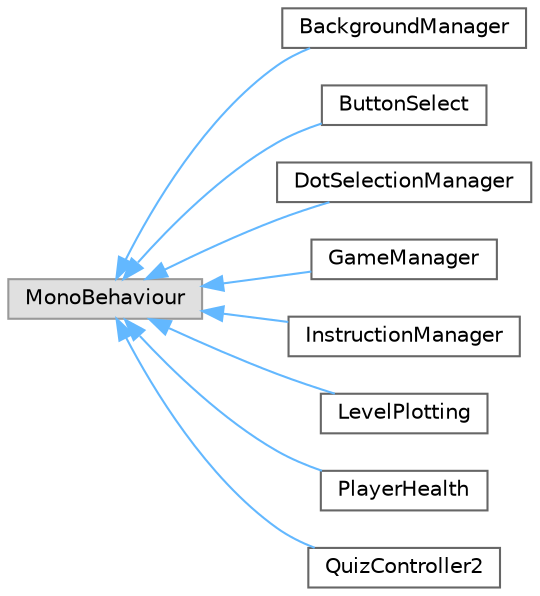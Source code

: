 digraph "Graphical Class Hierarchy"
{
 // LATEX_PDF_SIZE
  bgcolor="transparent";
  edge [fontname=Helvetica,fontsize=10,labelfontname=Helvetica,labelfontsize=10];
  node [fontname=Helvetica,fontsize=10,shape=box,height=0.2,width=0.4];
  rankdir="LR";
  Node0 [id="Node000000",label="MonoBehaviour",height=0.2,width=0.4,color="grey60", fillcolor="#E0E0E0", style="filled",tooltip=" "];
  Node0 -> Node1 [id="edge1_Node000000_Node000001",dir="back",color="steelblue1",style="solid",tooltip=" "];
  Node1 [id="Node000001",label="BackgroundManager",height=0.2,width=0.4,color="grey40", fillcolor="white", style="filled",URL="$class_background_manager.html",tooltip="Manages the loading and display of backgrounds in the game."];
  Node0 -> Node2 [id="edge2_Node000000_Node000002",dir="back",color="steelblue1",style="solid",tooltip=" "];
  Node2 [id="Node000002",label="ButtonSelect",height=0.2,width=0.4,color="grey40", fillcolor="white", style="filled",URL="$class_button_select.html",tooltip="Manages the selection state of a button in a quiz game. This class handles button color changes to in..."];
  Node0 -> Node3 [id="edge3_Node000000_Node000003",dir="back",color="steelblue1",style="solid",tooltip=" "];
  Node3 [id="Node000003",label="DotSelectionManager",height=0.2,width=0.4,color="grey40", fillcolor="white", style="filled",URL="$class_dot_selection_manager.html",tooltip="Manages the selection of dots in the game. This class uses the Singleton pattern to ensure only one i..."];
  Node0 -> Node4 [id="edge4_Node000000_Node000004",dir="back",color="steelblue1",style="solid",tooltip=" "];
  Node4 [id="Node000004",label="GameManager",height=0.2,width=0.4,color="grey40", fillcolor="white", style="filled",URL="$class_game_manager.html",tooltip="Manages the game flow, including starting levels, ending games, and loading scenes...."];
  Node0 -> Node5 [id="edge5_Node000000_Node000005",dir="back",color="steelblue1",style="solid",tooltip=" "];
  Node5 [id="Node000005",label="InstructionManager",height=0.2,width=0.4,color="grey40", fillcolor="white", style="filled",URL="$class_instruction_manager.html",tooltip="Manages the display of instructions at the start of the game. It checks player preferences to determi..."];
  Node0 -> Node6 [id="edge6_Node000000_Node000006",dir="back",color="steelblue1",style="solid",tooltip=" "];
  Node6 [id="Node000006",label="LevelPlotting",height=0.2,width=0.4,color="grey40", fillcolor="white", style="filled",URL="$class_level_plotting.html",tooltip="Class responsible for plotting levels in the game UI. It handles the arrangement of image prefabs,..."];
  Node0 -> Node7 [id="edge7_Node000000_Node000007",dir="back",color="steelblue1",style="solid",tooltip=" "];
  Node7 [id="Node000007",label="PlayerHealth",height=0.2,width=0.4,color="grey40", fillcolor="white", style="filled",URL="$class_player_health.html",tooltip="Manages the player's health, handling damage from enemies and player death. This class controls the h..."];
  Node0 -> Node8 [id="edge8_Node000000_Node000008",dir="back",color="steelblue1",style="solid",tooltip=" "];
  Node8 [id="Node000008",label="QuizController2",height=0.2,width=0.4,color="grey40", fillcolor="white", style="filled",URL="$class_quiz_controller2.html",tooltip="Controls the quiz flow, including displaying questions, processing answers, and managing game state."];
}

